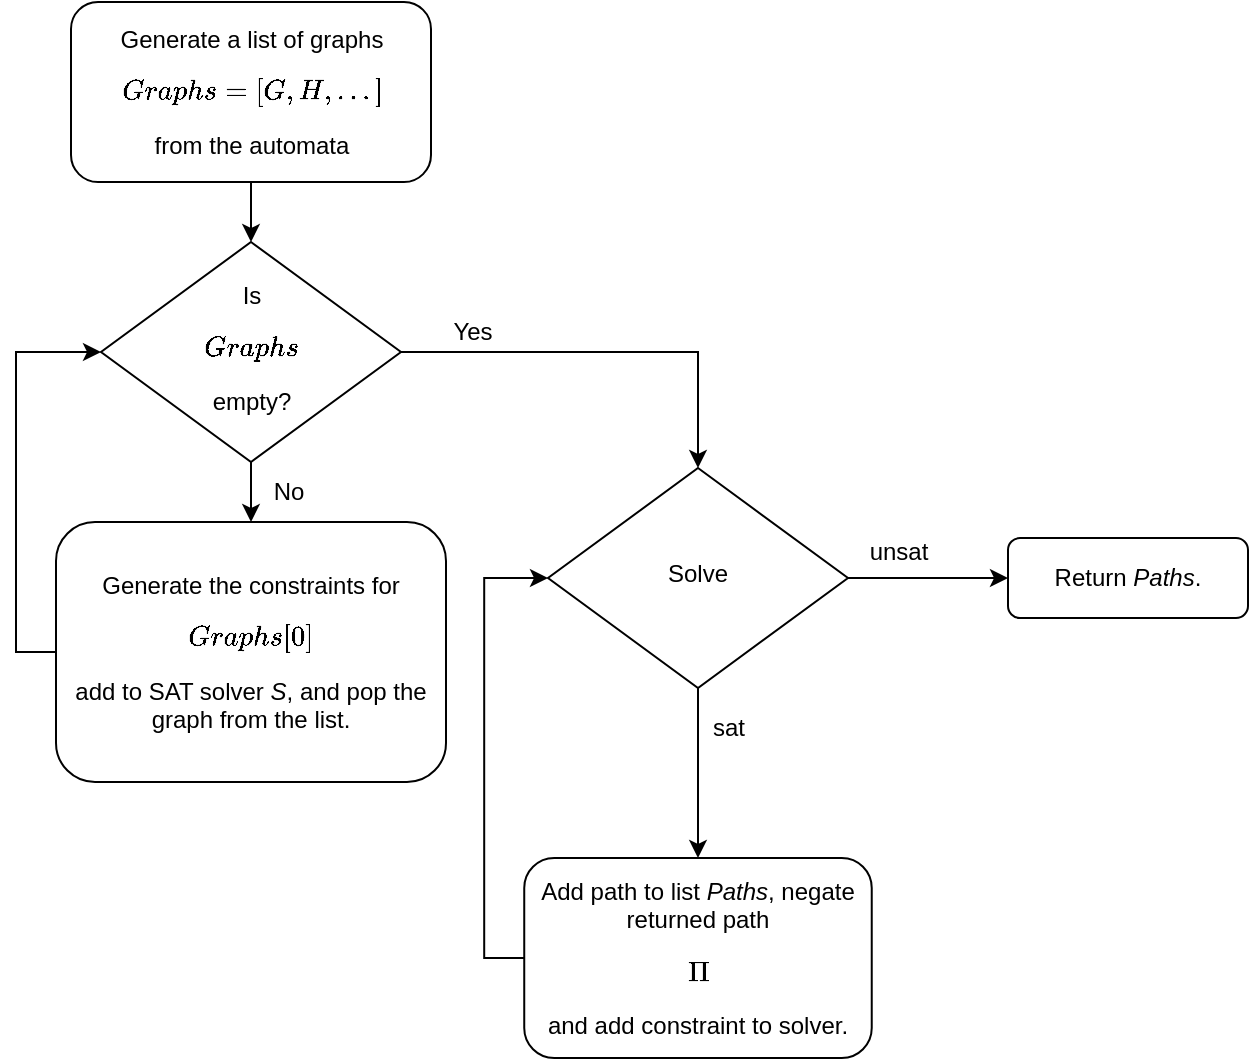 <mxfile version="21.7.5" type="device">
  <diagram id="C5RBs43oDa-KdzZeNtuy" name="Page-1">
    <mxGraphModel dx="1354" dy="982" grid="0" gridSize="10" guides="1" tooltips="1" connect="1" arrows="1" fold="1" page="0" pageScale="1" pageWidth="827" pageHeight="1169" math="1" shadow="0">
      <root>
        <mxCell id="WIyWlLk6GJQsqaUBKTNV-0" />
        <mxCell id="WIyWlLk6GJQsqaUBKTNV-1" parent="WIyWlLk6GJQsqaUBKTNV-0" />
        <mxCell id="6yqAzjQQulZ-UgKg2PEg-11" style="edgeStyle=orthogonalEdgeStyle;rounded=0;orthogonalLoop=1;jettySize=auto;html=1;exitX=0.5;exitY=1;exitDx=0;exitDy=0;" edge="1" parent="WIyWlLk6GJQsqaUBKTNV-1" source="WIyWlLk6GJQsqaUBKTNV-3" target="WIyWlLk6GJQsqaUBKTNV-10">
          <mxGeometry relative="1" as="geometry" />
        </mxCell>
        <mxCell id="WIyWlLk6GJQsqaUBKTNV-3" value="Generate a list of graphs $$Graphs = [G,H,...]$$ from the automata" style="rounded=1;whiteSpace=wrap;html=1;fontSize=12;glass=0;strokeWidth=1;shadow=0;" parent="WIyWlLk6GJQsqaUBKTNV-1" vertex="1">
          <mxGeometry x="221.5" y="-90" width="180" height="90" as="geometry" />
        </mxCell>
        <mxCell id="6yqAzjQQulZ-UgKg2PEg-4" style="edgeStyle=orthogonalEdgeStyle;rounded=0;orthogonalLoop=1;jettySize=auto;html=1;" edge="1" parent="WIyWlLk6GJQsqaUBKTNV-1" source="WIyWlLk6GJQsqaUBKTNV-10" target="6yqAzjQQulZ-UgKg2PEg-3">
          <mxGeometry relative="1" as="geometry" />
        </mxCell>
        <mxCell id="6yqAzjQQulZ-UgKg2PEg-23" style="edgeStyle=orthogonalEdgeStyle;rounded=0;orthogonalLoop=1;jettySize=auto;html=1;" edge="1" parent="WIyWlLk6GJQsqaUBKTNV-1" source="WIyWlLk6GJQsqaUBKTNV-10" target="6yqAzjQQulZ-UgKg2PEg-12">
          <mxGeometry relative="1" as="geometry" />
        </mxCell>
        <mxCell id="WIyWlLk6GJQsqaUBKTNV-10" value="Is $$ Graphs $$ empty?" style="rhombus;whiteSpace=wrap;html=1;shadow=0;fontFamily=Helvetica;fontSize=12;align=center;strokeWidth=1;spacing=6;spacingTop=-4;" parent="WIyWlLk6GJQsqaUBKTNV-1" vertex="1">
          <mxGeometry x="236.5" y="30" width="150" height="110" as="geometry" />
        </mxCell>
        <mxCell id="6yqAzjQQulZ-UgKg2PEg-21" style="edgeStyle=orthogonalEdgeStyle;rounded=0;orthogonalLoop=1;jettySize=auto;html=1;exitX=0;exitY=0.5;exitDx=0;exitDy=0;entryX=0;entryY=0.5;entryDx=0;entryDy=0;" edge="1" parent="WIyWlLk6GJQsqaUBKTNV-1" source="6yqAzjQQulZ-UgKg2PEg-3" target="WIyWlLk6GJQsqaUBKTNV-10">
          <mxGeometry relative="1" as="geometry" />
        </mxCell>
        <mxCell id="6yqAzjQQulZ-UgKg2PEg-3" value="Generate the constraints for $$Graphs[0]$$ add to SAT solver &lt;i&gt;S&lt;/i&gt;, and pop the graph from the list." style="rounded=1;whiteSpace=wrap;html=1;fontSize=12;glass=0;strokeWidth=1;shadow=0;" vertex="1" parent="WIyWlLk6GJQsqaUBKTNV-1">
          <mxGeometry x="214" y="170" width="195" height="130" as="geometry" />
        </mxCell>
        <mxCell id="6yqAzjQQulZ-UgKg2PEg-6" value="No" style="text;html=1;align=center;verticalAlign=middle;resizable=0;points=[];autosize=1;strokeColor=none;fillColor=none;" vertex="1" parent="WIyWlLk6GJQsqaUBKTNV-1">
          <mxGeometry x="310" y="140" width="40" height="30" as="geometry" />
        </mxCell>
        <mxCell id="6yqAzjQQulZ-UgKg2PEg-7" value="Yes" style="text;html=1;align=center;verticalAlign=middle;resizable=0;points=[];autosize=1;strokeColor=none;fillColor=none;" vertex="1" parent="WIyWlLk6GJQsqaUBKTNV-1">
          <mxGeometry x="401.5" y="60" width="40" height="30" as="geometry" />
        </mxCell>
        <mxCell id="6yqAzjQQulZ-UgKg2PEg-15" style="edgeStyle=orthogonalEdgeStyle;rounded=0;orthogonalLoop=1;jettySize=auto;html=1;exitX=1;exitY=0.5;exitDx=0;exitDy=0;" edge="1" parent="WIyWlLk6GJQsqaUBKTNV-1" source="6yqAzjQQulZ-UgKg2PEg-12" target="6yqAzjQQulZ-UgKg2PEg-13">
          <mxGeometry relative="1" as="geometry" />
        </mxCell>
        <mxCell id="6yqAzjQQulZ-UgKg2PEg-17" style="edgeStyle=orthogonalEdgeStyle;rounded=0;orthogonalLoop=1;jettySize=auto;html=1;exitX=0.5;exitY=1;exitDx=0;exitDy=0;" edge="1" parent="WIyWlLk6GJQsqaUBKTNV-1" source="6yqAzjQQulZ-UgKg2PEg-12" target="6yqAzjQQulZ-UgKg2PEg-14">
          <mxGeometry relative="1" as="geometry" />
        </mxCell>
        <mxCell id="6yqAzjQQulZ-UgKg2PEg-12" value="Solve" style="rhombus;whiteSpace=wrap;html=1;shadow=0;fontFamily=Helvetica;fontSize=12;align=center;strokeWidth=1;spacing=6;spacingTop=-4;" vertex="1" parent="WIyWlLk6GJQsqaUBKTNV-1">
          <mxGeometry x="460" y="143" width="150" height="110" as="geometry" />
        </mxCell>
        <mxCell id="6yqAzjQQulZ-UgKg2PEg-13" value="Return &lt;i&gt;Paths&lt;/i&gt;." style="rounded=1;whiteSpace=wrap;html=1;fontSize=12;glass=0;strokeWidth=1;shadow=0;" vertex="1" parent="WIyWlLk6GJQsqaUBKTNV-1">
          <mxGeometry x="690" y="178" width="120" height="40" as="geometry" />
        </mxCell>
        <mxCell id="6yqAzjQQulZ-UgKg2PEg-20" style="edgeStyle=orthogonalEdgeStyle;rounded=0;orthogonalLoop=1;jettySize=auto;html=1;exitX=0;exitY=0.5;exitDx=0;exitDy=0;entryX=0;entryY=0.5;entryDx=0;entryDy=0;" edge="1" parent="WIyWlLk6GJQsqaUBKTNV-1" source="6yqAzjQQulZ-UgKg2PEg-14" target="6yqAzjQQulZ-UgKg2PEg-12">
          <mxGeometry relative="1" as="geometry" />
        </mxCell>
        <mxCell id="6yqAzjQQulZ-UgKg2PEg-14" value="Add path to list &lt;i&gt;Paths&lt;/i&gt;, negate returned path $$\Pi$$ and add constraint to solver." style="rounded=1;whiteSpace=wrap;html=1;fontSize=12;glass=0;strokeWidth=1;shadow=0;" vertex="1" parent="WIyWlLk6GJQsqaUBKTNV-1">
          <mxGeometry x="448.12" y="338" width="173.75" height="100" as="geometry" />
        </mxCell>
        <mxCell id="6yqAzjQQulZ-UgKg2PEg-16" value="unsat" style="text;html=1;align=center;verticalAlign=middle;resizable=0;points=[];autosize=1;strokeColor=none;fillColor=none;" vertex="1" parent="WIyWlLk6GJQsqaUBKTNV-1">
          <mxGeometry x="610" y="170" width="50" height="30" as="geometry" />
        </mxCell>
        <mxCell id="6yqAzjQQulZ-UgKg2PEg-18" value="sat" style="text;html=1;align=center;verticalAlign=middle;resizable=0;points=[];autosize=1;strokeColor=none;fillColor=none;" vertex="1" parent="WIyWlLk6GJQsqaUBKTNV-1">
          <mxGeometry x="530" y="258" width="40" height="30" as="geometry" />
        </mxCell>
      </root>
    </mxGraphModel>
  </diagram>
</mxfile>
